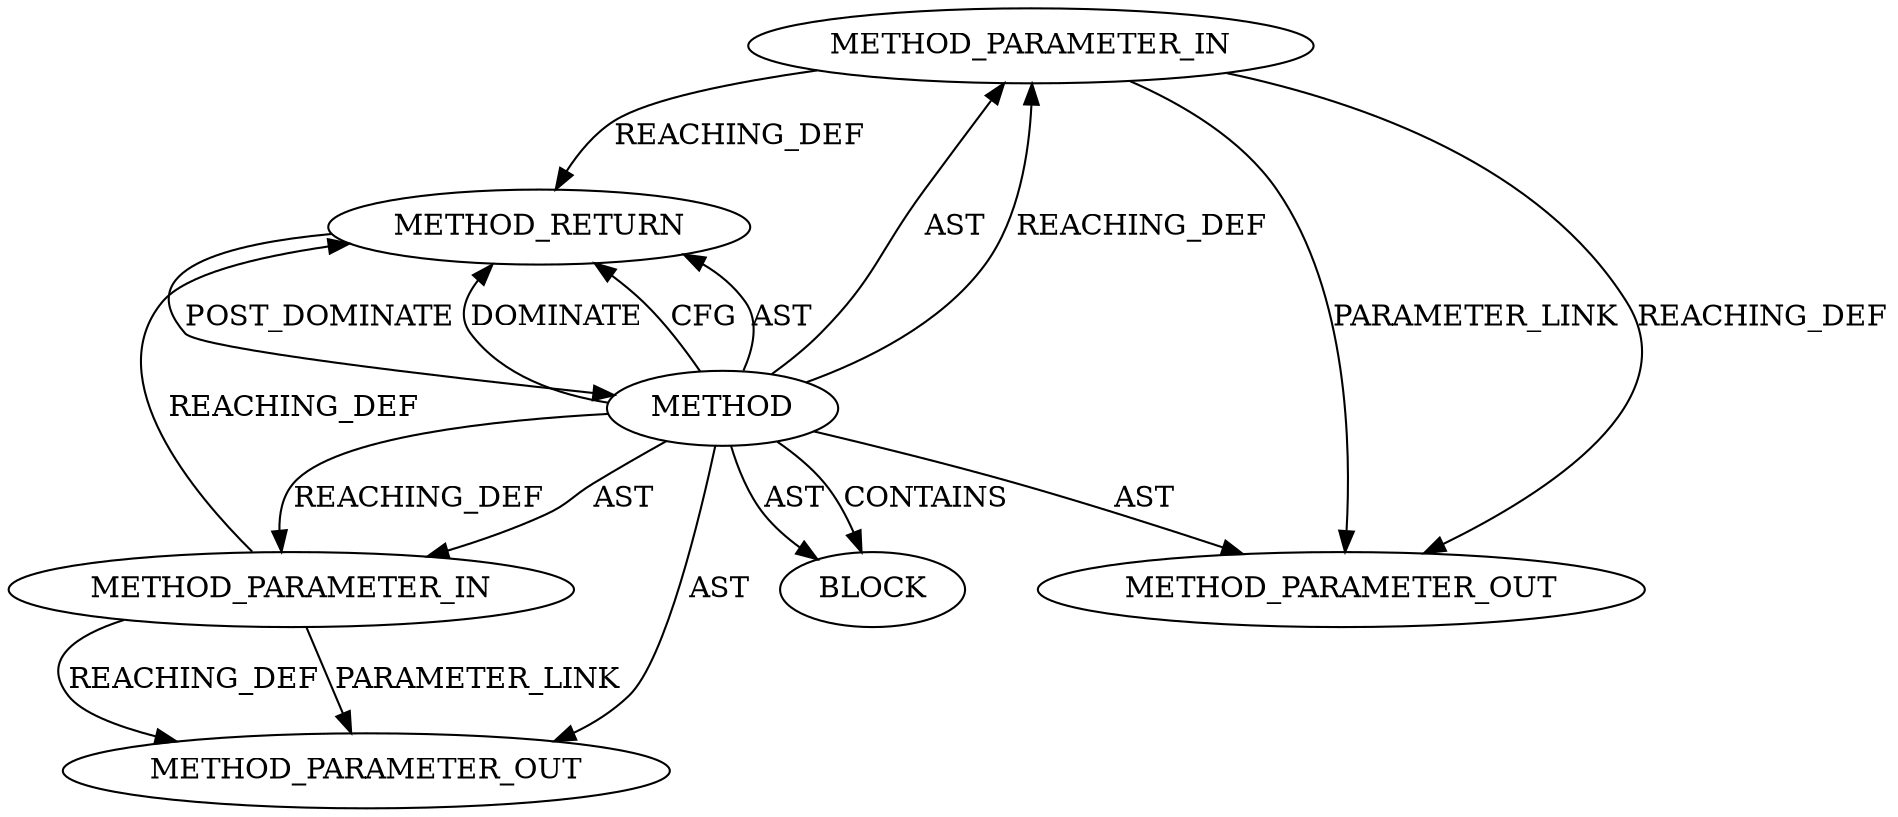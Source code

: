 digraph {
  12210 [label=METHOD_PARAMETER_IN ORDER=2 CODE="p2" IS_VARIADIC=false TYPE_FULL_NAME="ANY" EVALUATION_STRATEGY="BY_VALUE" INDEX=2 NAME="p2"]
  13381 [label=METHOD_PARAMETER_OUT ORDER=1 CODE="p1" IS_VARIADIC=false TYPE_FULL_NAME="ANY" EVALUATION_STRATEGY="BY_VALUE" INDEX=1 NAME="p1"]
  12209 [label=METHOD_PARAMETER_IN ORDER=1 CODE="p1" IS_VARIADIC=false TYPE_FULL_NAME="ANY" EVALUATION_STRATEGY="BY_VALUE" INDEX=1 NAME="p1"]
  12211 [label=BLOCK ORDER=1 ARGUMENT_INDEX=1 CODE="<empty>" TYPE_FULL_NAME="ANY"]
  12212 [label=METHOD_RETURN ORDER=2 CODE="RET" TYPE_FULL_NAME="ANY" EVALUATION_STRATEGY="BY_VALUE"]
  12208 [label=METHOD AST_PARENT_TYPE="NAMESPACE_BLOCK" AST_PARENT_FULL_NAME="<global>" ORDER=0 CODE="<empty>" FULL_NAME="<operator>.assignmentPlus" IS_EXTERNAL=true FILENAME="<empty>" SIGNATURE="" NAME="<operator>.assignmentPlus"]
  13382 [label=METHOD_PARAMETER_OUT ORDER=2 CODE="p2" IS_VARIADIC=false TYPE_FULL_NAME="ANY" EVALUATION_STRATEGY="BY_VALUE" INDEX=2 NAME="p2"]
  12208 -> 12209 [label=REACHING_DEF VARIABLE=""]
  12209 -> 13381 [label=REACHING_DEF VARIABLE="p1"]
  12208 -> 12212 [label=DOMINATE ]
  12208 -> 12212 [label=CFG ]
  12212 -> 12208 [label=POST_DOMINATE ]
  12208 -> 13382 [label=AST ]
  12210 -> 12212 [label=REACHING_DEF VARIABLE="p2"]
  12210 -> 13382 [label=PARAMETER_LINK ]
  12208 -> 12211 [label=AST ]
  12208 -> 12210 [label=AST ]
  12209 -> 12212 [label=REACHING_DEF VARIABLE="p1"]
  12210 -> 13382 [label=REACHING_DEF VARIABLE="p2"]
  12208 -> 12212 [label=AST ]
  12208 -> 13381 [label=AST ]
  12208 -> 12209 [label=AST ]
  12208 -> 12211 [label=CONTAINS ]
  12208 -> 12210 [label=REACHING_DEF VARIABLE=""]
  12209 -> 13381 [label=PARAMETER_LINK ]
}
